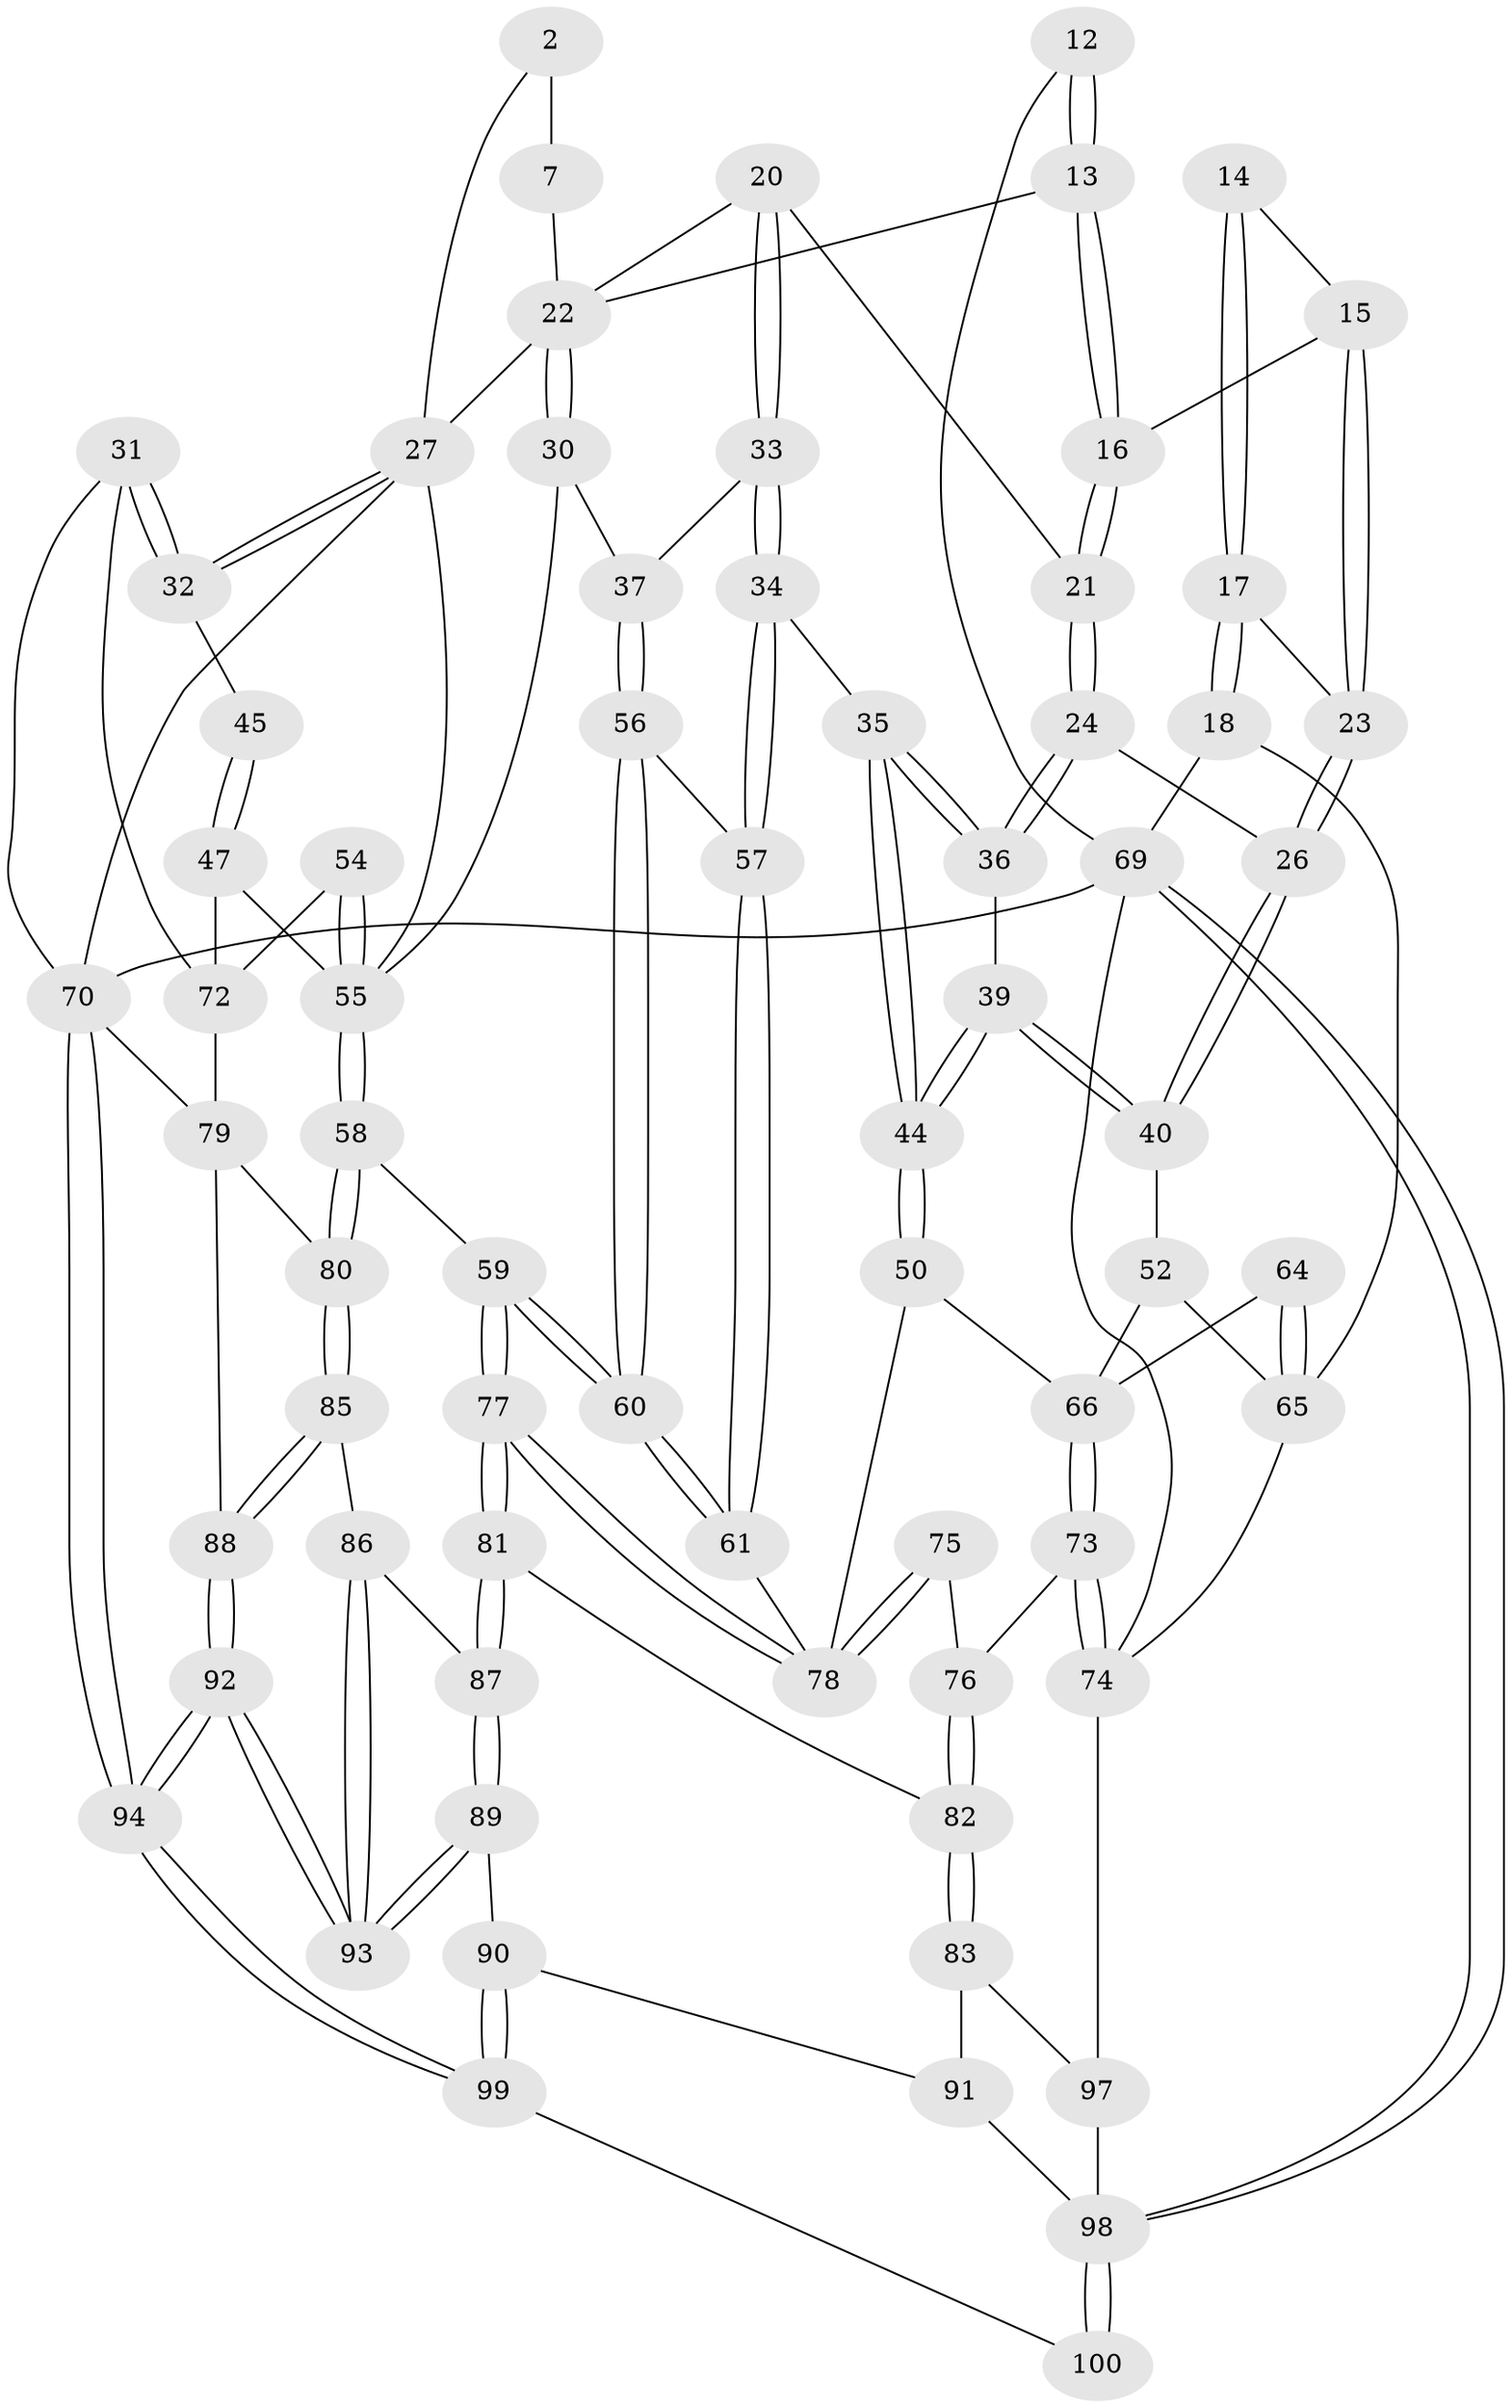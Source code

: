 // original degree distribution, {3: 0.06, 5: 0.5, 4: 0.19, 6: 0.25}
// Generated by graph-tools (version 1.1) at 2025/07/03/04/25 22:07:04]
// undirected, 70 vertices, 162 edges
graph export_dot {
graph [start="1"]
  node [color=gray90,style=filled];
  2 [pos="+0.6718284003851137+0.08240997652914392"];
  7 [pos="+0.6050721835392654+0.07340797784178703",super="+1"];
  12 [pos="+0.11875713346143989+0"];
  13 [pos="+0.3300756794040082+0"];
  14 [pos="+0.13819365485135587+0.08185709097269254"];
  15 [pos="+0.16966267358988418+0.12281360431003568"];
  16 [pos="+0.33377589334472296+0"];
  17 [pos="+0.014974149352609817+0.10167646874974513"];
  18 [pos="+0+0"];
  20 [pos="+0.5030386193093778+0.16156029215596945"];
  21 [pos="+0.3718174798522755+0.10862109512592716"];
  22 [pos="+0.5623085883099024+0.1836220314601725",super="+19+9"];
  23 [pos="+0.13628061723110738+0.195880758231404"];
  24 [pos="+0.34207241618831774+0.1725793060571039"];
  26 [pos="+0.13680392599721464+0.1972064821827218",super="+25"];
  27 [pos="+0.7802247721291508+0.21459734930647814",super="+4+5+3"];
  30 [pos="+0.6110100511843038+0.2532713288708427"];
  31 [pos="+1+0"];
  32 [pos="+1+0.11188516248694867"];
  33 [pos="+0.45668570909844636+0.29658889789011383"];
  34 [pos="+0.40908147491347446+0.30996174182423586"];
  35 [pos="+0.3440548745278174+0.2862673266540253"];
  36 [pos="+0.34213741664256064+0.21182883481395262"];
  37 [pos="+0.53928176783292+0.31580024441040594"];
  39 [pos="+0.2693884259030153+0.3208924292053167",super="+38"];
  40 [pos="+0.11832902089941792+0.25694487976813163"];
  44 [pos="+0.29718022439057823+0.3397646852489403"];
  45 [pos="+0.950397033481245+0.28010608451212804"];
  47 [pos="+0.9820608396013869+0.33399084037877197"];
  50 [pos="+0.2728982238084109+0.4141494154063357"];
  52 [pos="+0.21502997567197377+0.38316427149773385",super="+41"];
  54 [pos="+0.8012116136354294+0.45963403522199325"];
  55 [pos="+0.774434145491314+0.47125603725113924",super="+29+28+46+48"];
  56 [pos="+0.5320941359883713+0.359803605629326"];
  57 [pos="+0.4372129554834413+0.3689865234144036"];
  58 [pos="+0.7580567258444065+0.5213356816142307"];
  59 [pos="+0.6603148635241902+0.5440898492807258"];
  60 [pos="+0.5467266267951166+0.4506824961634563"];
  61 [pos="+0.43976652363459057+0.4430776684504989"];
  64 [pos="+0.10442764595041716+0.42735953259112786"];
  65 [pos="+0+0.5291115176607637",super="+43+53"];
  66 [pos="+0.18224938136527177+0.45516366470108566",super="+51"];
  69 [pos="+0+1",super="+11"];
  70 [pos="+1+1",super="+10"];
  72 [pos="+1+0.4048475465387418",super="+49"];
  73 [pos="+0.11407172021086179+0.6114451387401114"];
  74 [pos="+0.05060718001967817+0.6579282965184238",super="+68"];
  75 [pos="+0.29029929495252227+0.5359204312611476"];
  76 [pos="+0.26201222252937983+0.5768860290987156"];
  77 [pos="+0.4963715490172248+0.6908619163804346"];
  78 [pos="+0.45033014176755304+0.6262490309110267",super="+62+63"];
  79 [pos="+1+0.6297602008554694",super="+71"];
  80 [pos="+0.7951919224348512+0.569498229230617"];
  81 [pos="+0.4944046947720689+0.696108236136363"];
  82 [pos="+0.3322724616900285+0.7332094998424437"];
  83 [pos="+0.28079601434318774+0.7720098198355416"];
  85 [pos="+0.7971547938063047+0.7183122935482704"];
  86 [pos="+0.728775223605226+0.8158363704554235"];
  87 [pos="+0.5527059858766762+0.848156534441372"];
  88 [pos="+0.9124937552401944+0.8241010230476342"];
  89 [pos="+0.5522249294917476+0.8505992563382127"];
  90 [pos="+0.5302996878877285+0.8990296192767074"];
  91 [pos="+0.3218967543829553+0.8548786006435773"];
  92 [pos="+1+1"];
  93 [pos="+0.8891089953471585+1"];
  94 [pos="+1+1"];
  97 [pos="+0.16895305523651047+0.8396873683166706",super="+84"];
  98 [pos="+0.1503944454047521+1",super="+96+95"];
  99 [pos="+0.466393304857222+1"];
  100 [pos="+0.3751594908954877+1"];
  2 -- 7 [weight=2];
  2 -- 27;
  7 -- 22;
  12 -- 13;
  12 -- 13;
  12 -- 69;
  13 -- 16;
  13 -- 16;
  13 -- 22;
  14 -- 15;
  14 -- 17;
  14 -- 17;
  15 -- 16;
  15 -- 23;
  15 -- 23;
  16 -- 21;
  16 -- 21;
  17 -- 18;
  17 -- 18;
  17 -- 23;
  18 -- 69;
  18 -- 65;
  20 -- 21;
  20 -- 33;
  20 -- 33;
  20 -- 22;
  21 -- 24;
  21 -- 24;
  22 -- 30;
  22 -- 30;
  22 -- 27 [weight=2];
  23 -- 26;
  23 -- 26;
  24 -- 36;
  24 -- 36;
  24 -- 26;
  26 -- 40;
  26 -- 40;
  27 -- 32;
  27 -- 32;
  27 -- 70;
  27 -- 55;
  30 -- 37;
  30 -- 55;
  31 -- 32;
  31 -- 32;
  31 -- 70;
  31 -- 72;
  32 -- 45;
  33 -- 34;
  33 -- 34;
  33 -- 37;
  34 -- 35;
  34 -- 57;
  34 -- 57;
  35 -- 36;
  35 -- 36;
  35 -- 44;
  35 -- 44;
  36 -- 39;
  37 -- 56;
  37 -- 56;
  39 -- 40;
  39 -- 40;
  39 -- 44;
  39 -- 44;
  40 -- 52;
  44 -- 50;
  44 -- 50;
  45 -- 47;
  45 -- 47;
  47 -- 55;
  47 -- 72;
  50 -- 78;
  50 -- 66;
  52 -- 65 [weight=2];
  52 -- 66;
  54 -- 55 [weight=2];
  54 -- 55;
  54 -- 72;
  55 -- 58;
  55 -- 58;
  56 -- 57;
  56 -- 60;
  56 -- 60;
  57 -- 61;
  57 -- 61;
  58 -- 59;
  58 -- 80;
  58 -- 80;
  59 -- 60;
  59 -- 60;
  59 -- 77;
  59 -- 77;
  60 -- 61;
  60 -- 61;
  61 -- 78;
  64 -- 65 [weight=2];
  64 -- 65;
  64 -- 66;
  65 -- 74;
  66 -- 73;
  66 -- 73;
  69 -- 98;
  69 -- 98;
  69 -- 70 [weight=2];
  69 -- 74;
  70 -- 94;
  70 -- 94;
  70 -- 79;
  72 -- 79;
  73 -- 74;
  73 -- 74;
  73 -- 76;
  74 -- 97 [weight=2];
  75 -- 76;
  75 -- 78 [weight=2];
  75 -- 78;
  76 -- 82;
  76 -- 82;
  77 -- 78;
  77 -- 78;
  77 -- 81;
  77 -- 81;
  79 -- 80;
  79 -- 88;
  80 -- 85;
  80 -- 85;
  81 -- 82;
  81 -- 87;
  81 -- 87;
  82 -- 83;
  82 -- 83;
  83 -- 91;
  83 -- 97;
  85 -- 86;
  85 -- 88;
  85 -- 88;
  86 -- 87;
  86 -- 93;
  86 -- 93;
  87 -- 89;
  87 -- 89;
  88 -- 92;
  88 -- 92;
  89 -- 90;
  89 -- 93;
  89 -- 93;
  90 -- 91;
  90 -- 99;
  90 -- 99;
  91 -- 98;
  92 -- 93;
  92 -- 93;
  92 -- 94;
  92 -- 94;
  94 -- 99;
  94 -- 99;
  97 -- 98;
  98 -- 100 [weight=2];
  98 -- 100;
  99 -- 100;
}
